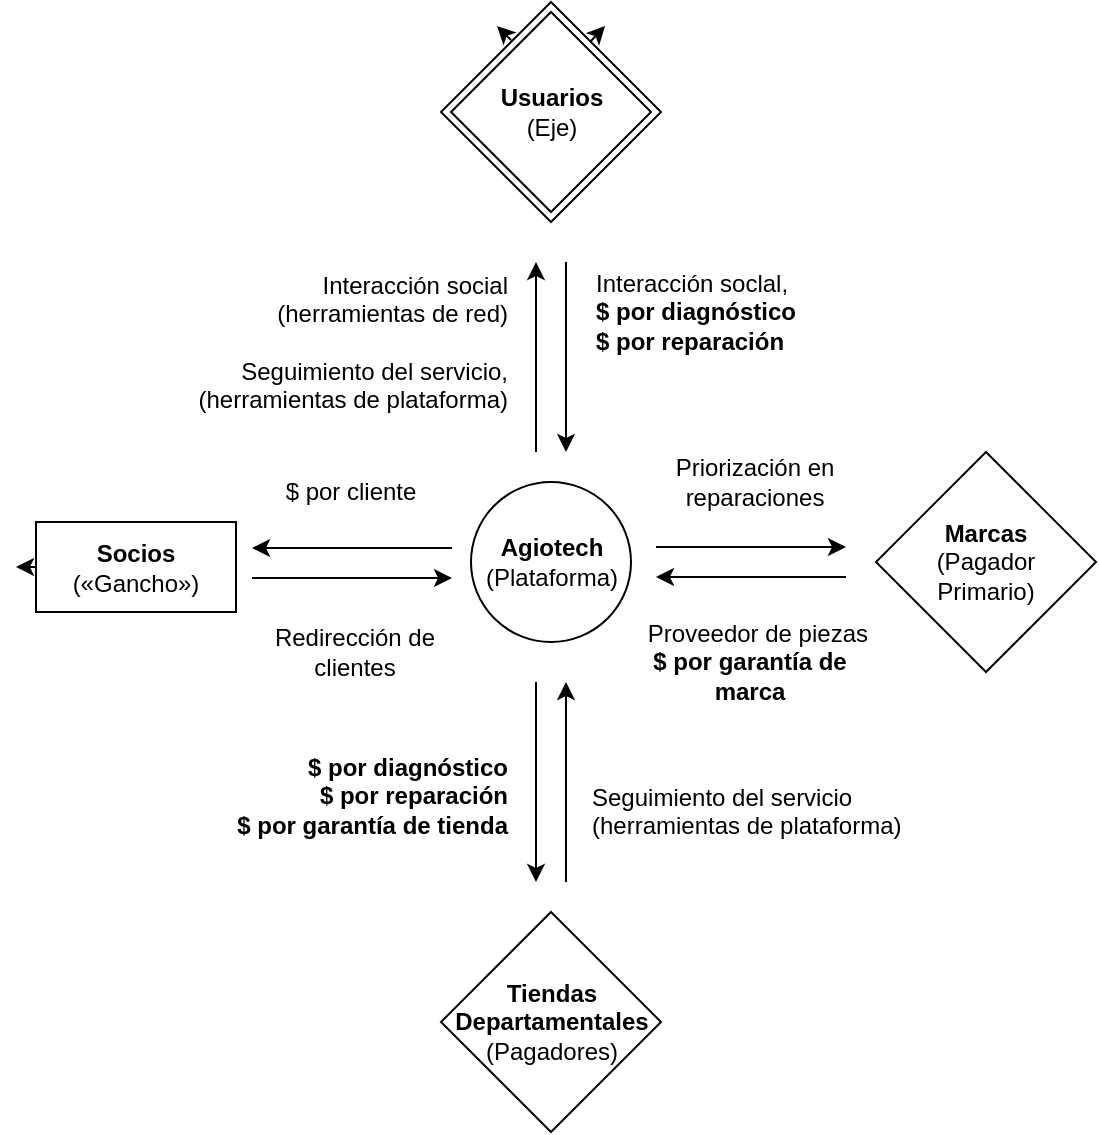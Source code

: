 <mxfile version="24.7.17" pages="2">
  <diagram name="Page-1" id="Q-DU7LzYgDdjHc_93FYT">
    <mxGraphModel dx="1529" dy="937" grid="1" gridSize="10" guides="1" tooltips="1" connect="1" arrows="1" fold="1" page="1" pageScale="1" pageWidth="850" pageHeight="1100" math="0" shadow="0">
      <root>
        <mxCell id="0" />
        <mxCell id="1" parent="0" />
        <mxCell id="pUyu2DFGaoEEPok_PteJ-85" value="" style="rhombus;html=1;spacing=12;perimeterSpacing=0;strokeColor=default;rounded=0;fillStyle=auto;fillColor=default;labelBorderColor=none;whiteSpace=wrap;horizontal=1;" parent="1" vertex="1">
          <mxGeometry x="367.5" y="273" width="100" height="100" as="geometry" />
        </mxCell>
        <mxCell id="pUyu2DFGaoEEPok_PteJ-2" value="&lt;b&gt;Agiotech&lt;br&gt;&lt;/b&gt;(Plataforma)" style="ellipse;whiteSpace=wrap;html=1;aspect=fixed;spacing=9;" parent="1" vertex="1">
          <mxGeometry x="377.5" y="508" width="80" height="80" as="geometry" />
        </mxCell>
        <mxCell id="pUyu2DFGaoEEPok_PteJ-3" value="&lt;b&gt;Marcas&lt;/b&gt; (Pagador Primario)" style="rhombus;whiteSpace=wrap;html=1;spacing=12;" parent="1" vertex="1">
          <mxGeometry x="580" y="493" width="110" height="110" as="geometry" />
        </mxCell>
        <mxCell id="pUyu2DFGaoEEPok_PteJ-4" value="&lt;b&gt;Tiendas Departamentales&lt;/b&gt;&lt;div&gt;(Pagadores)&lt;/div&gt;" style="rhombus;whiteSpace=wrap;html=1;spacing=12;" parent="1" vertex="1">
          <mxGeometry x="362.5" y="723" width="110" height="110" as="geometry" />
        </mxCell>
        <mxCell id="pUyu2DFGaoEEPok_PteJ-74" style="edgeStyle=orthogonalEdgeStyle;rounded=0;orthogonalLoop=1;jettySize=auto;html=1;exitX=0;exitY=0.5;exitDx=0;exitDy=0;" parent="1" source="pUyu2DFGaoEEPok_PteJ-7" edge="1">
          <mxGeometry relative="1" as="geometry">
            <mxPoint x="150" y="550.552" as="targetPoint" />
          </mxGeometry>
        </mxCell>
        <mxCell id="pUyu2DFGaoEEPok_PteJ-7" value="&lt;b&gt;Socios&lt;/b&gt;&lt;br&gt;(«Gancho»)" style="rounded=0;whiteSpace=wrap;html=1;spacing=9;" parent="1" vertex="1">
          <mxGeometry x="160" y="528" width="100" height="45" as="geometry" />
        </mxCell>
        <mxCell id="pUyu2DFGaoEEPok_PteJ-10" value="&lt;b&gt;Usuarios&lt;/b&gt;&lt;br&gt;(Eje)" style="rhombus;html=1;spacing=12;perimeterSpacing=0;strokeColor=default;rounded=0;fillStyle=auto;fillColor=none;labelBorderColor=none;whiteSpace=wrap;horizontal=1;" parent="1" vertex="1">
          <mxGeometry x="362.5" y="268" width="110" height="110" as="geometry" />
        </mxCell>
        <mxCell id="pUyu2DFGaoEEPok_PteJ-19" value="" style="group" parent="1" vertex="1" connectable="0">
          <mxGeometry x="410" y="398" width="15" height="95" as="geometry" />
        </mxCell>
        <mxCell id="pUyu2DFGaoEEPok_PteJ-11" value="" style="endArrow=classic;html=1;rounded=0;" parent="pUyu2DFGaoEEPok_PteJ-19" edge="1">
          <mxGeometry width="50" height="50" relative="1" as="geometry">
            <mxPoint y="95" as="sourcePoint" />
            <mxPoint as="targetPoint" />
          </mxGeometry>
        </mxCell>
        <mxCell id="pUyu2DFGaoEEPok_PteJ-12" value="" style="endArrow=classic;html=1;rounded=0;" parent="pUyu2DFGaoEEPok_PteJ-19" edge="1">
          <mxGeometry width="50" height="50" relative="1" as="geometry">
            <mxPoint x="15" as="sourcePoint" />
            <mxPoint x="15" y="95" as="targetPoint" />
          </mxGeometry>
        </mxCell>
        <mxCell id="pUyu2DFGaoEEPok_PteJ-31" value="" style="group" parent="1" vertex="1" connectable="0">
          <mxGeometry x="410" y="608" width="15" height="100" as="geometry" />
        </mxCell>
        <mxCell id="pUyu2DFGaoEEPok_PteJ-21" value="" style="endArrow=classic;html=1;rounded=0;" parent="pUyu2DFGaoEEPok_PteJ-31" edge="1">
          <mxGeometry width="50" height="50" relative="1" as="geometry">
            <mxPoint x="15" y="100" as="sourcePoint" />
            <mxPoint x="15" as="targetPoint" />
          </mxGeometry>
        </mxCell>
        <mxCell id="pUyu2DFGaoEEPok_PteJ-22" value="" style="endArrow=classic;html=1;rounded=0;" parent="pUyu2DFGaoEEPok_PteJ-31" edge="1">
          <mxGeometry width="50" height="50" relative="1" as="geometry">
            <mxPoint as="sourcePoint" />
            <mxPoint y="100" as="targetPoint" />
          </mxGeometry>
        </mxCell>
        <mxCell id="pUyu2DFGaoEEPok_PteJ-36" value="&lt;div style=&quot;&quot;&gt;&lt;span style=&quot;background-color: initial;&quot;&gt;Interacción soclal,&lt;/span&gt;&lt;/div&gt;&lt;div style=&quot;&quot;&gt;&lt;span style=&quot;background-color: initial;&quot;&gt;&lt;b&gt;$ por diagnóstico&lt;/b&gt;&lt;/span&gt;&lt;/div&gt;&lt;div style=&quot;&quot;&gt;&lt;b&gt;$ por reparación&lt;/b&gt;&lt;/div&gt;" style="text;html=1;align=left;verticalAlign=middle;whiteSpace=wrap;rounded=0;" parent="1" vertex="1">
          <mxGeometry x="437.5" y="398" width="132.5" height="50" as="geometry" />
        </mxCell>
        <mxCell id="pUyu2DFGaoEEPok_PteJ-38" value="&lt;div style=&quot;&quot;&gt;&lt;b style=&quot;background-color: initial;&quot;&gt;$ por diagnóstico&lt;/b&gt;&lt;/div&gt;&lt;div style=&quot;&quot;&gt;&lt;b style=&quot;background-color: initial;&quot;&gt;$ por reparación&lt;br&gt;$ por garantía de tienda&lt;/b&gt;&lt;/div&gt;" style="text;html=1;align=right;verticalAlign=middle;whiteSpace=wrap;rounded=0;" parent="1" vertex="1">
          <mxGeometry x="260" y="640" width="137.5" height="50" as="geometry" />
        </mxCell>
        <mxCell id="pUyu2DFGaoEEPok_PteJ-41" value="" style="group;rotation=90;" parent="1" vertex="1" connectable="0">
          <mxGeometry x="510" y="500.5" width="15" height="95" as="geometry" />
        </mxCell>
        <mxCell id="pUyu2DFGaoEEPok_PteJ-42" value="" style="endArrow=classic;html=1;rounded=0;" parent="pUyu2DFGaoEEPok_PteJ-41" edge="1">
          <mxGeometry width="50" height="50" relative="1" as="geometry">
            <mxPoint x="-40" y="40" as="sourcePoint" />
            <mxPoint x="55" y="40" as="targetPoint" />
          </mxGeometry>
        </mxCell>
        <mxCell id="pUyu2DFGaoEEPok_PteJ-43" value="" style="endArrow=classic;html=1;rounded=0;" parent="pUyu2DFGaoEEPok_PteJ-41" edge="1">
          <mxGeometry width="50" height="50" relative="1" as="geometry">
            <mxPoint x="55" y="55" as="sourcePoint" />
            <mxPoint x="-40" y="55" as="targetPoint" />
          </mxGeometry>
        </mxCell>
        <mxCell id="pUyu2DFGaoEEPok_PteJ-44" value="" style="group;rotation=90;" parent="1" vertex="1" connectable="0">
          <mxGeometry x="310" y="498" width="15" height="100" as="geometry" />
        </mxCell>
        <mxCell id="pUyu2DFGaoEEPok_PteJ-45" value="" style="endArrow=classic;html=1;rounded=0;" parent="pUyu2DFGaoEEPok_PteJ-44" edge="1">
          <mxGeometry width="50" height="50" relative="1" as="geometry">
            <mxPoint x="-42" y="58" as="sourcePoint" />
            <mxPoint x="58" y="58" as="targetPoint" />
          </mxGeometry>
        </mxCell>
        <mxCell id="pUyu2DFGaoEEPok_PteJ-46" value="" style="endArrow=classic;html=1;rounded=0;" parent="pUyu2DFGaoEEPok_PteJ-44" edge="1">
          <mxGeometry width="50" height="50" relative="1" as="geometry">
            <mxPoint x="58" y="43" as="sourcePoint" />
            <mxPoint x="-42" y="43" as="targetPoint" />
          </mxGeometry>
        </mxCell>
        <mxCell id="pUyu2DFGaoEEPok_PteJ-49" value="&lt;div style=&quot;&quot;&gt;&lt;span style=&quot;background-color: initial;&quot;&gt;Proveedor de piezas&lt;/span&gt;&lt;/div&gt;&lt;div style=&quot;text-align: center;&quot;&gt;&lt;b style=&quot;background-color: initial;&quot;&gt;$ por garantía de marca&lt;/b&gt;&lt;br&gt;&lt;/div&gt;" style="text;html=1;align=right;verticalAlign=middle;whiteSpace=wrap;rounded=0;" parent="1" vertex="1">
          <mxGeometry x="457.5" y="573" width="120" height="50" as="geometry" />
        </mxCell>
        <mxCell id="pUyu2DFGaoEEPok_PteJ-52" value="&lt;div style=&quot;&quot;&gt;Redirección de clientes&lt;/div&gt;" style="text;html=1;align=center;verticalAlign=middle;whiteSpace=wrap;rounded=0;" parent="1" vertex="1">
          <mxGeometry x="272.5" y="573" width="92.5" height="40" as="geometry" />
        </mxCell>
        <mxCell id="pUyu2DFGaoEEPok_PteJ-61" value="&lt;div style=&quot;&quot;&gt;Interacción social&lt;br&gt;(herramientas de red)&lt;br&gt;&lt;br&gt;&lt;/div&gt;&lt;div style=&quot;&quot;&gt;Seguimiento del servicio,&lt;/div&gt;&lt;div style=&quot;&quot;&gt;(herramientas de plataforma)&lt;/div&gt;" style="text;html=1;align=right;verticalAlign=middle;whiteSpace=wrap;rounded=0;" parent="1" vertex="1">
          <mxGeometry x="240" y="398" width="157.5" height="80" as="geometry" />
        </mxCell>
        <mxCell id="pUyu2DFGaoEEPok_PteJ-65" value="&lt;div style=&quot;&quot;&gt;Priorización en reparaciones&lt;/div&gt;" style="text;html=1;align=center;verticalAlign=middle;whiteSpace=wrap;rounded=0;" parent="1" vertex="1">
          <mxGeometry x="467.5" y="488" width="102.5" height="40" as="geometry" />
        </mxCell>
        <mxCell id="pUyu2DFGaoEEPok_PteJ-66" value="&lt;div style=&quot;&quot;&gt;$ por cliente&lt;/div&gt;" style="text;html=1;align=center;verticalAlign=middle;whiteSpace=wrap;rounded=0;" parent="1" vertex="1">
          <mxGeometry x="271.25" y="493" width="92.5" height="40" as="geometry" />
        </mxCell>
        <mxCell id="pUyu2DFGaoEEPok_PteJ-67" value="&lt;div style=&quot;forced-color-adjust: none; border-color: rgb(0, 0, 0); font-family: Helvetica; font-size: 12px; font-style: normal; font-variant-ligatures: normal; font-variant-caps: normal; font-weight: 400; letter-spacing: normal; orphans: 2; text-indent: 0px; text-transform: none; widows: 2; word-spacing: 0px; -webkit-text-stroke-width: 0px; white-space: normal; text-decoration-thickness: initial; text-decoration-style: initial; text-decoration-color: initial;&quot;&gt;Seguimiento del servicio&lt;/div&gt;&lt;div style=&quot;forced-color-adjust: none; border-color: rgb(0, 0, 0); font-family: Helvetica; font-size: 12px; font-style: normal; font-variant-ligatures: normal; font-variant-caps: normal; font-weight: 400; letter-spacing: normal; orphans: 2; text-indent: 0px; text-transform: none; widows: 2; word-spacing: 0px; -webkit-text-stroke-width: 0px; white-space: normal; text-decoration-thickness: initial; text-decoration-style: initial; text-decoration-color: initial;&quot;&gt;(herramientas de plataforma)&lt;br&gt;&lt;/div&gt;" style="text;whiteSpace=wrap;html=1;align=left;labelBackgroundColor=default;fontColor=default;" parent="1" vertex="1">
          <mxGeometry x="436.25" y="652" width="162.5" height="38" as="geometry" />
        </mxCell>
        <mxCell id="pUyu2DFGaoEEPok_PteJ-80" value="" style="endArrow=classic;html=1;rounded=0;" parent="1" edge="1">
          <mxGeometry width="50" height="50" relative="1" as="geometry">
            <mxPoint x="437" y="288" as="sourcePoint" />
            <mxPoint x="444.5" y="280" as="targetPoint" />
          </mxGeometry>
        </mxCell>
        <mxCell id="pUyu2DFGaoEEPok_PteJ-82" value="" style="endArrow=classic;html=1;rounded=0;" parent="1" edge="1">
          <mxGeometry width="50" height="50" relative="1" as="geometry">
            <mxPoint x="397.5" y="287" as="sourcePoint" />
            <mxPoint x="390.5" y="280" as="targetPoint" />
          </mxGeometry>
        </mxCell>
      </root>
    </mxGraphModel>
  </diagram>
  <diagram name="Copy of Page-1" id="CKZio-1dw4uMicbHVo4t">
    <mxGraphModel dx="1529" dy="937" grid="1" gridSize="10" guides="1" tooltips="1" connect="1" arrows="1" fold="1" page="1" pageScale="1" pageWidth="850" pageHeight="1100" math="0" shadow="0">
      <root>
        <mxCell id="Lshe1uFOpozQ-lig8P3d-0" />
        <mxCell id="Lshe1uFOpozQ-lig8P3d-1" parent="Lshe1uFOpozQ-lig8P3d-0" />
        <mxCell id="rqYQUkj6su1jzunedjRM-0" value="" style="group;fontSize=14;" vertex="1" connectable="0" parent="Lshe1uFOpozQ-lig8P3d-1">
          <mxGeometry x="70" y="268" width="680" height="692" as="geometry" />
        </mxCell>
        <mxCell id="Lshe1uFOpozQ-lig8P3d-2" value="" style="rhombus;html=1;spacing=12;perimeterSpacing=0;strokeColor=default;rounded=0;fillStyle=auto;fillColor=default;labelBorderColor=none;whiteSpace=wrap;horizontal=1;fontSize=14;" vertex="1" parent="rqYQUkj6su1jzunedjRM-0">
          <mxGeometry x="273.889" y="6.124" width="125.926" height="122.478" as="geometry" />
        </mxCell>
        <mxCell id="Lshe1uFOpozQ-lig8P3d-3" value="&lt;b style=&quot;font-size: 14px;&quot;&gt;Agiotech&lt;br style=&quot;font-size: 14px;&quot;&gt;&lt;/b&gt;(Plataforma)" style="ellipse;whiteSpace=wrap;html=1;aspect=fixed;spacing=9;fontSize=14;" vertex="1" parent="rqYQUkj6su1jzunedjRM-0">
          <mxGeometry x="286.481" y="293.947" width="95.812" height="95.812" as="geometry" />
        </mxCell>
        <mxCell id="Lshe1uFOpozQ-lig8P3d-4" value="&lt;b style=&quot;font-size: 14px;&quot;&gt;Marcas&lt;/b&gt; (Pagador Primario)" style="rhombus;whiteSpace=wrap;html=1;spacing=12;fontSize=14;" vertex="1" parent="rqYQUkj6su1jzunedjRM-0">
          <mxGeometry x="541.481" y="275.575" width="138.519" height="134.726" as="geometry" />
        </mxCell>
        <mxCell id="Lshe1uFOpozQ-lig8P3d-5" value="&lt;b style=&quot;font-size: 14px;&quot;&gt;Tiendas Departamentales&lt;/b&gt;&lt;div style=&quot;font-size: 14px;&quot;&gt;(Pagadores)&lt;/div&gt;" style="rhombus;whiteSpace=wrap;html=1;spacing=12;fontSize=14;" vertex="1" parent="rqYQUkj6su1jzunedjRM-0">
          <mxGeometry x="267.593" y="557.274" width="138.519" height="134.726" as="geometry" />
        </mxCell>
        <mxCell id="Lshe1uFOpozQ-lig8P3d-6" style="edgeStyle=orthogonalEdgeStyle;rounded=0;orthogonalLoop=1;jettySize=auto;html=1;exitX=0;exitY=0.5;exitDx=0;exitDy=0;fontSize=14;" edge="1" parent="rqYQUkj6su1jzunedjRM-0" source="Lshe1uFOpozQ-lig8P3d-7">
          <mxGeometry relative="1" as="geometry">
            <mxPoint y="346.063" as="targetPoint" />
          </mxGeometry>
        </mxCell>
        <mxCell id="Lshe1uFOpozQ-lig8P3d-7" value="&lt;b style=&quot;font-size: 14px;&quot;&gt;Socios&lt;/b&gt;&lt;br style=&quot;font-size: 14px;&quot;&gt;(«Gancho»)" style="rounded=0;whiteSpace=wrap;html=1;spacing=9;fontSize=14;" vertex="1" parent="rqYQUkj6su1jzunedjRM-0">
          <mxGeometry x="12.593" y="318.442" width="125.926" height="55.115" as="geometry" />
        </mxCell>
        <mxCell id="Lshe1uFOpozQ-lig8P3d-8" value="&lt;b style=&quot;font-size: 14px;&quot;&gt;Usuarios&lt;/b&gt;&lt;br style=&quot;font-size: 14px;&quot;&gt;(Eje)" style="rhombus;html=1;spacing=12;perimeterSpacing=0;strokeColor=default;rounded=0;fillStyle=auto;fillColor=none;labelBorderColor=none;whiteSpace=wrap;horizontal=1;fontSize=14;" vertex="1" parent="rqYQUkj6su1jzunedjRM-0">
          <mxGeometry x="267.593" width="138.519" height="134.726" as="geometry" />
        </mxCell>
        <mxCell id="Lshe1uFOpozQ-lig8P3d-9" value="" style="group;fontSize=14;" vertex="1" connectable="0" parent="rqYQUkj6su1jzunedjRM-0">
          <mxGeometry x="327.407" y="159.221" width="18.889" height="116.354" as="geometry" />
        </mxCell>
        <mxCell id="Lshe1uFOpozQ-lig8P3d-10" value="" style="endArrow=classic;html=1;rounded=0;fontSize=14;" edge="1" parent="Lshe1uFOpozQ-lig8P3d-9">
          <mxGeometry width="50" height="50" relative="1" as="geometry">
            <mxPoint y="116.354" as="sourcePoint" />
            <mxPoint as="targetPoint" />
          </mxGeometry>
        </mxCell>
        <mxCell id="Lshe1uFOpozQ-lig8P3d-11" value="" style="endArrow=classic;html=1;rounded=0;fontSize=14;" edge="1" parent="Lshe1uFOpozQ-lig8P3d-9">
          <mxGeometry width="50" height="50" relative="1" as="geometry">
            <mxPoint x="18.889" as="sourcePoint" />
            <mxPoint x="18.889" y="116.354" as="targetPoint" />
          </mxGeometry>
        </mxCell>
        <mxCell id="Lshe1uFOpozQ-lig8P3d-12" value="" style="group;fontSize=14;" vertex="1" connectable="0" parent="rqYQUkj6su1jzunedjRM-0">
          <mxGeometry x="327.407" y="416.425" width="18.889" height="122.478" as="geometry" />
        </mxCell>
        <mxCell id="Lshe1uFOpozQ-lig8P3d-13" value="" style="endArrow=classic;html=1;rounded=0;fontSize=14;" edge="1" parent="Lshe1uFOpozQ-lig8P3d-12">
          <mxGeometry width="50" height="50" relative="1" as="geometry">
            <mxPoint x="18.889" y="122.478" as="sourcePoint" />
            <mxPoint x="18.889" as="targetPoint" />
          </mxGeometry>
        </mxCell>
        <mxCell id="Lshe1uFOpozQ-lig8P3d-14" value="" style="endArrow=classic;html=1;rounded=0;fontSize=14;" edge="1" parent="Lshe1uFOpozQ-lig8P3d-12">
          <mxGeometry width="50" height="50" relative="1" as="geometry">
            <mxPoint as="sourcePoint" />
            <mxPoint y="122.478" as="targetPoint" />
          </mxGeometry>
        </mxCell>
        <mxCell id="Lshe1uFOpozQ-lig8P3d-15" value="&lt;div style=&quot;font-size: 14px;&quot;&gt;&lt;span style=&quot;background-color: initial; font-size: 14px;&quot;&gt;Interacción soclal,&lt;/span&gt;&lt;/div&gt;&lt;div style=&quot;font-size: 14px;&quot;&gt;&lt;span style=&quot;background-color: initial; font-size: 14px;&quot;&gt;&lt;b style=&quot;font-size: 14px;&quot;&gt;$ por diagnóstico&lt;/b&gt;&lt;/span&gt;&lt;/div&gt;&lt;div style=&quot;font-size: 14px;&quot;&gt;&lt;b style=&quot;font-size: 14px;&quot;&gt;$ por reparación&lt;/b&gt;&lt;/div&gt;" style="text;html=1;align=left;verticalAlign=middle;whiteSpace=wrap;rounded=0;fontSize=14;" vertex="1" parent="rqYQUkj6su1jzunedjRM-0">
          <mxGeometry x="362.037" y="159.221" width="166.852" height="61.239" as="geometry" />
        </mxCell>
        <mxCell id="Lshe1uFOpozQ-lig8P3d-16" value="&lt;div style=&quot;font-size: 14px;&quot;&gt;&lt;b style=&quot;background-color: initial; font-size: 14px;&quot;&gt;$ por diagnóstico&lt;/b&gt;&lt;/div&gt;&lt;div style=&quot;font-size: 14px;&quot;&gt;&lt;b style=&quot;background-color: initial; font-size: 14px;&quot;&gt;$ por reparación&lt;br style=&quot;font-size: 14px;&quot;&gt;$ por garantía de tienda&lt;/b&gt;&lt;/div&gt;" style="text;html=1;align=right;verticalAlign=middle;whiteSpace=wrap;rounded=0;fontSize=14;" vertex="1" parent="rqYQUkj6su1jzunedjRM-0">
          <mxGeometry x="138.519" y="455.618" width="173.148" height="61.239" as="geometry" />
        </mxCell>
        <mxCell id="Lshe1uFOpozQ-lig8P3d-17" value="" style="group;rotation=90;fontSize=14;" vertex="1" connectable="0" parent="rqYQUkj6su1jzunedjRM-0">
          <mxGeometry x="453.333" y="284.761" width="18.889" height="116.354" as="geometry" />
        </mxCell>
        <mxCell id="Lshe1uFOpozQ-lig8P3d-18" value="" style="endArrow=classic;html=1;rounded=0;fontSize=14;" edge="1" parent="Lshe1uFOpozQ-lig8P3d-17">
          <mxGeometry width="50" height="50" relative="1" as="geometry">
            <mxPoint x="-50.37" y="48.991" as="sourcePoint" />
            <mxPoint x="69.259" y="48.991" as="targetPoint" />
          </mxGeometry>
        </mxCell>
        <mxCell id="Lshe1uFOpozQ-lig8P3d-19" value="" style="endArrow=classic;html=1;rounded=0;fontSize=14;" edge="1" parent="Lshe1uFOpozQ-lig8P3d-17">
          <mxGeometry width="50" height="50" relative="1" as="geometry">
            <mxPoint x="69.259" y="67.363" as="sourcePoint" />
            <mxPoint x="-50.37" y="67.363" as="targetPoint" />
          </mxGeometry>
        </mxCell>
        <mxCell id="Lshe1uFOpozQ-lig8P3d-20" value="" style="group;rotation=90;fontSize=14;" vertex="1" connectable="0" parent="rqYQUkj6su1jzunedjRM-0">
          <mxGeometry x="201.481" y="281.699" width="18.889" height="122.478" as="geometry" />
        </mxCell>
        <mxCell id="Lshe1uFOpozQ-lig8P3d-21" value="" style="endArrow=classic;html=1;rounded=0;fontSize=14;" edge="1" parent="Lshe1uFOpozQ-lig8P3d-20">
          <mxGeometry width="50" height="50" relative="1" as="geometry">
            <mxPoint x="-52.889" y="71.037" as="sourcePoint" />
            <mxPoint x="73.037" y="71.037" as="targetPoint" />
          </mxGeometry>
        </mxCell>
        <mxCell id="Lshe1uFOpozQ-lig8P3d-22" value="" style="endArrow=classic;html=1;rounded=0;fontSize=14;" edge="1" parent="Lshe1uFOpozQ-lig8P3d-20">
          <mxGeometry width="50" height="50" relative="1" as="geometry">
            <mxPoint x="73.037" y="52.665" as="sourcePoint" />
            <mxPoint x="-52.889" y="52.665" as="targetPoint" />
          </mxGeometry>
        </mxCell>
        <mxCell id="Lshe1uFOpozQ-lig8P3d-23" value="&lt;div style=&quot;font-size: 14px;&quot;&gt;&lt;span style=&quot;background-color: initial; font-size: 14px;&quot;&gt;Proveedor de piezas&lt;/span&gt;&lt;/div&gt;&lt;div style=&quot;text-align: center; font-size: 14px;&quot;&gt;&lt;b style=&quot;background-color: initial; font-size: 14px;&quot;&gt;$ por garantía de marca&lt;/b&gt;&lt;br style=&quot;font-size: 14px;&quot;&gt;&lt;/div&gt;" style="text;html=1;align=right;verticalAlign=middle;whiteSpace=wrap;rounded=0;fontSize=14;" vertex="1" parent="rqYQUkj6su1jzunedjRM-0">
          <mxGeometry x="387.222" y="373.558" width="151.111" height="61.239" as="geometry" />
        </mxCell>
        <mxCell id="Lshe1uFOpozQ-lig8P3d-24" value="&lt;div style=&quot;font-size: 14px;&quot;&gt;Redirección de clientes&lt;/div&gt;" style="text;html=1;align=center;verticalAlign=middle;whiteSpace=wrap;rounded=0;fontSize=14;" vertex="1" parent="rqYQUkj6su1jzunedjRM-0">
          <mxGeometry x="154.259" y="373.558" width="116.481" height="48.991" as="geometry" />
        </mxCell>
        <mxCell id="Lshe1uFOpozQ-lig8P3d-25" value="&lt;div style=&quot;font-size: 14px;&quot;&gt;Interacción social&lt;br style=&quot;font-size: 14px;&quot;&gt;(herramientas de red)&lt;br style=&quot;font-size: 14px;&quot;&gt;&lt;br style=&quot;font-size: 14px;&quot;&gt;&lt;/div&gt;&lt;div style=&quot;font-size: 14px;&quot;&gt;Seguimiento del servicio,&lt;/div&gt;&lt;div style=&quot;font-size: 14px;&quot;&gt;(herramientas de plataforma)&lt;/div&gt;" style="text;html=1;align=right;verticalAlign=middle;whiteSpace=wrap;rounded=0;fontSize=14;" vertex="1" parent="rqYQUkj6su1jzunedjRM-0">
          <mxGeometry x="113.333" y="159.221" width="198.333" height="97.982" as="geometry" />
        </mxCell>
        <mxCell id="Lshe1uFOpozQ-lig8P3d-26" value="&lt;div style=&quot;font-size: 14px;&quot;&gt;Priorización en reparaciones&lt;/div&gt;" style="text;html=1;align=center;verticalAlign=middle;whiteSpace=wrap;rounded=0;fontSize=14;" vertex="1" parent="rqYQUkj6su1jzunedjRM-0">
          <mxGeometry x="399.815" y="269.451" width="129.074" height="48.991" as="geometry" />
        </mxCell>
        <mxCell id="Lshe1uFOpozQ-lig8P3d-27" value="&lt;div style=&quot;font-size: 14px;&quot;&gt;$ por cliente&lt;/div&gt;" style="text;html=1;align=center;verticalAlign=middle;whiteSpace=wrap;rounded=0;fontSize=14;" vertex="1" parent="rqYQUkj6su1jzunedjRM-0">
          <mxGeometry x="152.685" y="275.575" width="116.481" height="48.991" as="geometry" />
        </mxCell>
        <mxCell id="Lshe1uFOpozQ-lig8P3d-28" value="&lt;div style=&quot;forced-color-adjust: none; border-color: rgb(0, 0, 0); font-family: Helvetica; font-size: 14px; font-style: normal; font-variant-ligatures: normal; font-variant-caps: normal; font-weight: 400; letter-spacing: normal; orphans: 2; text-indent: 0px; text-transform: none; widows: 2; word-spacing: 0px; -webkit-text-stroke-width: 0px; white-space: normal; text-decoration-thickness: initial; text-decoration-style: initial; text-decoration-color: initial;&quot;&gt;Seguimiento del servicio&lt;/div&gt;&lt;div style=&quot;forced-color-adjust: none; border-color: rgb(0, 0, 0); font-family: Helvetica; font-size: 14px; font-style: normal; font-variant-ligatures: normal; font-variant-caps: normal; font-weight: 400; letter-spacing: normal; orphans: 2; text-indent: 0px; text-transform: none; widows: 2; word-spacing: 0px; -webkit-text-stroke-width: 0px; white-space: normal; text-decoration-thickness: initial; text-decoration-style: initial; text-decoration-color: initial;&quot;&gt;(herramientas de plataforma)&lt;br style=&quot;font-size: 14px;&quot;&gt;&lt;/div&gt;" style="text;whiteSpace=wrap;html=1;align=left;labelBackgroundColor=default;fontColor=default;fontSize=14;" vertex="1" parent="rqYQUkj6su1jzunedjRM-0">
          <mxGeometry x="360.463" y="470.315" width="204.63" height="46.542" as="geometry" />
        </mxCell>
        <mxCell id="Lshe1uFOpozQ-lig8P3d-29" value="" style="endArrow=classic;html=1;rounded=0;fontSize=14;" edge="1" parent="rqYQUkj6su1jzunedjRM-0">
          <mxGeometry width="50" height="50" relative="1" as="geometry">
            <mxPoint x="361.407" y="24.496" as="sourcePoint" />
            <mxPoint x="370.852" y="14.697" as="targetPoint" />
          </mxGeometry>
        </mxCell>
        <mxCell id="Lshe1uFOpozQ-lig8P3d-30" value="" style="endArrow=classic;html=1;rounded=0;fontSize=14;" edge="1" parent="rqYQUkj6su1jzunedjRM-0">
          <mxGeometry width="50" height="50" relative="1" as="geometry">
            <mxPoint x="311.667" y="23.271" as="sourcePoint" />
            <mxPoint x="302.852" y="14.697" as="targetPoint" />
          </mxGeometry>
        </mxCell>
      </root>
    </mxGraphModel>
  </diagram>
</mxfile>
